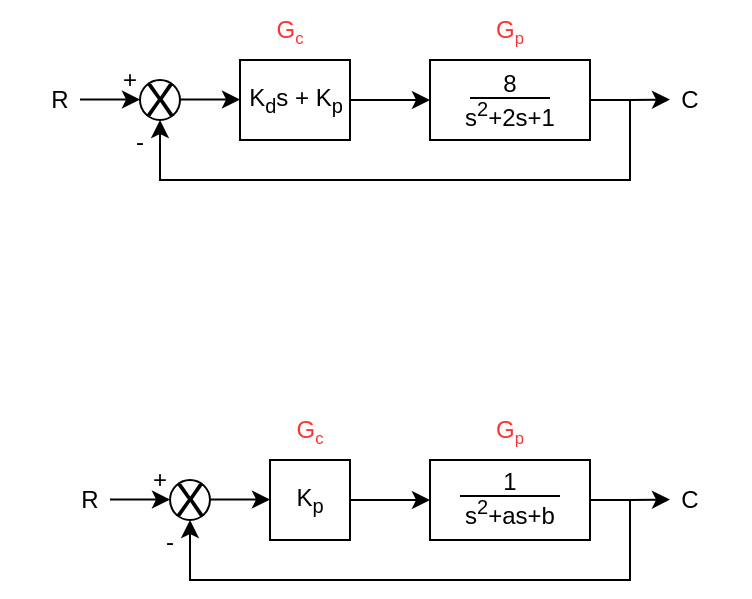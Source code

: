 <mxfile version="21.2.1" type="device">
  <diagram name="Page-1" id="h30itLXw2uUbptoTK8M7">
    <mxGraphModel dx="330" dy="193" grid="1" gridSize="10" guides="1" tooltips="1" connect="1" arrows="1" fold="1" page="1" pageScale="1" pageWidth="827" pageHeight="1169" math="0" shadow="0">
      <root>
        <mxCell id="0" />
        <mxCell id="1" parent="0" />
        <mxCell id="9llehGLkONNfYEEEd7QB-7" style="edgeStyle=orthogonalEdgeStyle;rounded=0;orthogonalLoop=1;jettySize=auto;html=1;exitX=1;exitY=0.5;exitDx=0;exitDy=0;" edge="1" parent="1" source="9llehGLkONNfYEEEd7QB-1">
          <mxGeometry relative="1" as="geometry">
            <mxPoint x="400" y="339.81" as="targetPoint" />
          </mxGeometry>
        </mxCell>
        <mxCell id="9llehGLkONNfYEEEd7QB-1" value="" style="rounded=0;whiteSpace=wrap;html=1;" vertex="1" parent="1">
          <mxGeometry x="280" y="320" width="80" height="40" as="geometry" />
        </mxCell>
        <mxCell id="9llehGLkONNfYEEEd7QB-6" style="edgeStyle=orthogonalEdgeStyle;rounded=0;orthogonalLoop=1;jettySize=auto;html=1;exitX=1;exitY=0.5;exitDx=0;exitDy=0;entryX=0;entryY=0.5;entryDx=0;entryDy=0;" edge="1" parent="1" source="9llehGLkONNfYEEEd7QB-2" target="9llehGLkONNfYEEEd7QB-1">
          <mxGeometry relative="1" as="geometry" />
        </mxCell>
        <mxCell id="9llehGLkONNfYEEEd7QB-2" value="" style="rounded=0;whiteSpace=wrap;html=1;" vertex="1" parent="1">
          <mxGeometry x="185" y="320" width="55" height="40" as="geometry" />
        </mxCell>
        <mxCell id="9llehGLkONNfYEEEd7QB-3" value="G&lt;span style=&quot;font-size: 10px;&quot;&gt;&lt;sub&gt;c&lt;/sub&gt;&lt;/span&gt;" style="text;html=1;strokeColor=none;fillColor=none;align=center;verticalAlign=middle;whiteSpace=wrap;rounded=0;fontColor=#FF3333;" vertex="1" parent="1">
          <mxGeometry x="190" y="290" width="40" height="30" as="geometry" />
        </mxCell>
        <mxCell id="9llehGLkONNfYEEEd7QB-4" value="G&lt;span style=&quot;font-size: 10px;&quot;&gt;&lt;sub&gt;p&lt;/sub&gt;&lt;/span&gt;" style="text;html=1;strokeColor=none;fillColor=none;align=center;verticalAlign=middle;whiteSpace=wrap;rounded=0;fontColor=#FF3333;" vertex="1" parent="1">
          <mxGeometry x="300" y="290" width="40" height="30" as="geometry" />
        </mxCell>
        <mxCell id="9llehGLkONNfYEEEd7QB-8" value="R" style="text;html=1;strokeColor=none;fillColor=none;align=center;verticalAlign=middle;whiteSpace=wrap;rounded=0;" vertex="1" parent="1">
          <mxGeometry x="65" y="325" width="60" height="30" as="geometry" />
        </mxCell>
        <mxCell id="9llehGLkONNfYEEEd7QB-10" value="C" style="text;html=1;strokeColor=none;fillColor=none;align=center;verticalAlign=middle;whiteSpace=wrap;rounded=0;" vertex="1" parent="1">
          <mxGeometry x="380" y="325" width="60" height="30" as="geometry" />
        </mxCell>
        <mxCell id="9llehGLkONNfYEEEd7QB-11" value="" style="endArrow=classic;html=1;rounded=0;entryX=0.5;entryY=1;entryDx=0;entryDy=0;" edge="1" parent="1" target="9llehGLkONNfYEEEd7QB-12">
          <mxGeometry width="50" height="50" relative="1" as="geometry">
            <mxPoint x="380" y="340" as="sourcePoint" />
            <mxPoint x="180" y="380" as="targetPoint" />
            <Array as="points">
              <mxPoint x="380" y="380" />
              <mxPoint x="145" y="380" />
            </Array>
          </mxGeometry>
        </mxCell>
        <mxCell id="9llehGLkONNfYEEEd7QB-12" value="" style="ellipse;whiteSpace=wrap;html=1;" vertex="1" parent="1">
          <mxGeometry x="135" y="330" width="20" height="20" as="geometry" />
        </mxCell>
        <mxCell id="9llehGLkONNfYEEEd7QB-14" value="X" style="text;html=1;strokeColor=none;fillColor=none;align=center;verticalAlign=middle;whiteSpace=wrap;rounded=0;fontSize=23;" vertex="1" parent="1">
          <mxGeometry x="135" y="325" width="20" height="30" as="geometry" />
        </mxCell>
        <mxCell id="9llehGLkONNfYEEEd7QB-16" value="" style="endArrow=classic;html=1;rounded=0;" edge="1" parent="1">
          <mxGeometry width="50" height="50" relative="1" as="geometry">
            <mxPoint x="105" y="339.76" as="sourcePoint" />
            <mxPoint x="135" y="339.76" as="targetPoint" />
          </mxGeometry>
        </mxCell>
        <mxCell id="9llehGLkONNfYEEEd7QB-17" value="" style="endArrow=classic;html=1;rounded=0;" edge="1" parent="1">
          <mxGeometry width="50" height="50" relative="1" as="geometry">
            <mxPoint x="155" y="339.76" as="sourcePoint" />
            <mxPoint x="185" y="339.76" as="targetPoint" />
          </mxGeometry>
        </mxCell>
        <mxCell id="9llehGLkONNfYEEEd7QB-18" value="-" style="text;html=1;strokeColor=none;fillColor=none;align=center;verticalAlign=middle;whiteSpace=wrap;rounded=0;" vertex="1" parent="1">
          <mxGeometry x="130" y="356" width="10" height="10" as="geometry" />
        </mxCell>
        <mxCell id="9llehGLkONNfYEEEd7QB-19" value="+" style="text;html=1;strokeColor=none;fillColor=none;align=center;verticalAlign=middle;whiteSpace=wrap;rounded=0;" vertex="1" parent="1">
          <mxGeometry x="125" y="325" width="10" height="10" as="geometry" />
        </mxCell>
        <mxCell id="9llehGLkONNfYEEEd7QB-21" value="8" style="text;html=1;strokeColor=none;fillColor=none;align=center;verticalAlign=middle;whiteSpace=wrap;rounded=0;" vertex="1" parent="1">
          <mxGeometry x="300" y="322" width="40" height="20" as="geometry" />
        </mxCell>
        <mxCell id="9llehGLkONNfYEEEd7QB-22" value="s&lt;sup&gt;2&lt;/sup&gt;+2s+1" style="text;html=1;strokeColor=none;fillColor=none;align=center;verticalAlign=middle;whiteSpace=wrap;rounded=0;" vertex="1" parent="1">
          <mxGeometry x="300" y="337" width="40" height="20" as="geometry" />
        </mxCell>
        <mxCell id="9llehGLkONNfYEEEd7QB-23" value="" style="endArrow=none;html=1;rounded=0;" edge="1" parent="1">
          <mxGeometry width="50" height="50" relative="1" as="geometry">
            <mxPoint x="340" y="339" as="sourcePoint" />
            <mxPoint x="300" y="339" as="targetPoint" />
          </mxGeometry>
        </mxCell>
        <mxCell id="9llehGLkONNfYEEEd7QB-24" style="edgeStyle=orthogonalEdgeStyle;rounded=0;orthogonalLoop=1;jettySize=auto;html=1;exitX=1;exitY=0.5;exitDx=0;exitDy=0;" edge="1" parent="1" source="9llehGLkONNfYEEEd7QB-25">
          <mxGeometry relative="1" as="geometry">
            <mxPoint x="400" y="539.81" as="targetPoint" />
          </mxGeometry>
        </mxCell>
        <mxCell id="9llehGLkONNfYEEEd7QB-25" value="" style="rounded=0;whiteSpace=wrap;html=1;" vertex="1" parent="1">
          <mxGeometry x="280" y="520" width="80" height="40" as="geometry" />
        </mxCell>
        <mxCell id="9llehGLkONNfYEEEd7QB-26" style="edgeStyle=orthogonalEdgeStyle;rounded=0;orthogonalLoop=1;jettySize=auto;html=1;exitX=1;exitY=0.5;exitDx=0;exitDy=0;entryX=0;entryY=0.5;entryDx=0;entryDy=0;" edge="1" parent="1" source="9llehGLkONNfYEEEd7QB-27" target="9llehGLkONNfYEEEd7QB-25">
          <mxGeometry relative="1" as="geometry" />
        </mxCell>
        <mxCell id="9llehGLkONNfYEEEd7QB-27" value="" style="rounded=0;whiteSpace=wrap;html=1;" vertex="1" parent="1">
          <mxGeometry x="200" y="520" width="40" height="40" as="geometry" />
        </mxCell>
        <mxCell id="9llehGLkONNfYEEEd7QB-28" value="G&lt;span style=&quot;font-size: 10px;&quot;&gt;&lt;sub&gt;c&lt;/sub&gt;&lt;/span&gt;" style="text;html=1;strokeColor=none;fillColor=none;align=center;verticalAlign=middle;whiteSpace=wrap;rounded=0;fontColor=#FF3333;" vertex="1" parent="1">
          <mxGeometry x="200" y="490" width="40" height="30" as="geometry" />
        </mxCell>
        <mxCell id="9llehGLkONNfYEEEd7QB-29" value="G&lt;span style=&quot;font-size: 10px;&quot;&gt;&lt;sub&gt;p&lt;/sub&gt;&lt;/span&gt;" style="text;html=1;strokeColor=none;fillColor=none;align=center;verticalAlign=middle;whiteSpace=wrap;rounded=0;fontColor=#FF3333;" vertex="1" parent="1">
          <mxGeometry x="300" y="490" width="40" height="30" as="geometry" />
        </mxCell>
        <mxCell id="9llehGLkONNfYEEEd7QB-30" value="R" style="text;html=1;strokeColor=none;fillColor=none;align=center;verticalAlign=middle;whiteSpace=wrap;rounded=0;" vertex="1" parent="1">
          <mxGeometry x="80" y="525" width="60" height="30" as="geometry" />
        </mxCell>
        <mxCell id="9llehGLkONNfYEEEd7QB-31" value="C" style="text;html=1;strokeColor=none;fillColor=none;align=center;verticalAlign=middle;whiteSpace=wrap;rounded=0;" vertex="1" parent="1">
          <mxGeometry x="380" y="525" width="60" height="30" as="geometry" />
        </mxCell>
        <mxCell id="9llehGLkONNfYEEEd7QB-32" value="" style="endArrow=classic;html=1;rounded=0;entryX=0.5;entryY=1;entryDx=0;entryDy=0;" edge="1" parent="1" target="9llehGLkONNfYEEEd7QB-33">
          <mxGeometry width="50" height="50" relative="1" as="geometry">
            <mxPoint x="380" y="540" as="sourcePoint" />
            <mxPoint x="180" y="580" as="targetPoint" />
            <Array as="points">
              <mxPoint x="380" y="580" />
              <mxPoint x="160" y="580" />
            </Array>
          </mxGeometry>
        </mxCell>
        <mxCell id="9llehGLkONNfYEEEd7QB-33" value="" style="ellipse;whiteSpace=wrap;html=1;" vertex="1" parent="1">
          <mxGeometry x="150" y="530" width="20" height="20" as="geometry" />
        </mxCell>
        <mxCell id="9llehGLkONNfYEEEd7QB-34" value="X" style="text;html=1;strokeColor=none;fillColor=none;align=center;verticalAlign=middle;whiteSpace=wrap;rounded=0;fontSize=23;" vertex="1" parent="1">
          <mxGeometry x="150" y="525" width="20" height="30" as="geometry" />
        </mxCell>
        <mxCell id="9llehGLkONNfYEEEd7QB-35" value="" style="endArrow=classic;html=1;rounded=0;" edge="1" parent="1">
          <mxGeometry width="50" height="50" relative="1" as="geometry">
            <mxPoint x="120" y="539.76" as="sourcePoint" />
            <mxPoint x="150" y="539.76" as="targetPoint" />
          </mxGeometry>
        </mxCell>
        <mxCell id="9llehGLkONNfYEEEd7QB-36" value="" style="endArrow=classic;html=1;rounded=0;" edge="1" parent="1">
          <mxGeometry width="50" height="50" relative="1" as="geometry">
            <mxPoint x="170" y="539.76" as="sourcePoint" />
            <mxPoint x="200" y="539.76" as="targetPoint" />
          </mxGeometry>
        </mxCell>
        <mxCell id="9llehGLkONNfYEEEd7QB-37" value="-" style="text;html=1;strokeColor=none;fillColor=none;align=center;verticalAlign=middle;whiteSpace=wrap;rounded=0;" vertex="1" parent="1">
          <mxGeometry x="145" y="556" width="10" height="10" as="geometry" />
        </mxCell>
        <mxCell id="9llehGLkONNfYEEEd7QB-38" value="+" style="text;html=1;strokeColor=none;fillColor=none;align=center;verticalAlign=middle;whiteSpace=wrap;rounded=0;" vertex="1" parent="1">
          <mxGeometry x="140" y="525" width="10" height="10" as="geometry" />
        </mxCell>
        <mxCell id="9llehGLkONNfYEEEd7QB-39" value="K&lt;sub&gt;p&lt;/sub&gt;" style="text;html=1;strokeColor=none;fillColor=none;align=center;verticalAlign=middle;whiteSpace=wrap;rounded=0;" vertex="1" parent="1">
          <mxGeometry x="200" y="525" width="40" height="30" as="geometry" />
        </mxCell>
        <mxCell id="9llehGLkONNfYEEEd7QB-40" value="1" style="text;html=1;strokeColor=none;fillColor=none;align=center;verticalAlign=middle;whiteSpace=wrap;rounded=0;" vertex="1" parent="1">
          <mxGeometry x="300" y="521" width="40" height="20" as="geometry" />
        </mxCell>
        <mxCell id="9llehGLkONNfYEEEd7QB-41" value="s&lt;sup&gt;2&lt;/sup&gt;+as+b" style="text;html=1;strokeColor=none;fillColor=none;align=center;verticalAlign=middle;whiteSpace=wrap;rounded=0;" vertex="1" parent="1">
          <mxGeometry x="300" y="536" width="40" height="20" as="geometry" />
        </mxCell>
        <mxCell id="9llehGLkONNfYEEEd7QB-42" value="" style="endArrow=none;html=1;rounded=0;" edge="1" parent="1">
          <mxGeometry width="50" height="50" relative="1" as="geometry">
            <mxPoint x="345" y="538" as="sourcePoint" />
            <mxPoint x="295" y="538" as="targetPoint" />
          </mxGeometry>
        </mxCell>
        <mxCell id="9llehGLkONNfYEEEd7QB-43" value="K&lt;sub&gt;d&lt;/sub&gt;s + K&lt;sub&gt;p&lt;/sub&gt;" style="text;html=1;strokeColor=none;fillColor=none;align=center;verticalAlign=middle;whiteSpace=wrap;rounded=0;" vertex="1" parent="1">
          <mxGeometry x="186" y="335" width="54" height="10" as="geometry" />
        </mxCell>
      </root>
    </mxGraphModel>
  </diagram>
</mxfile>
